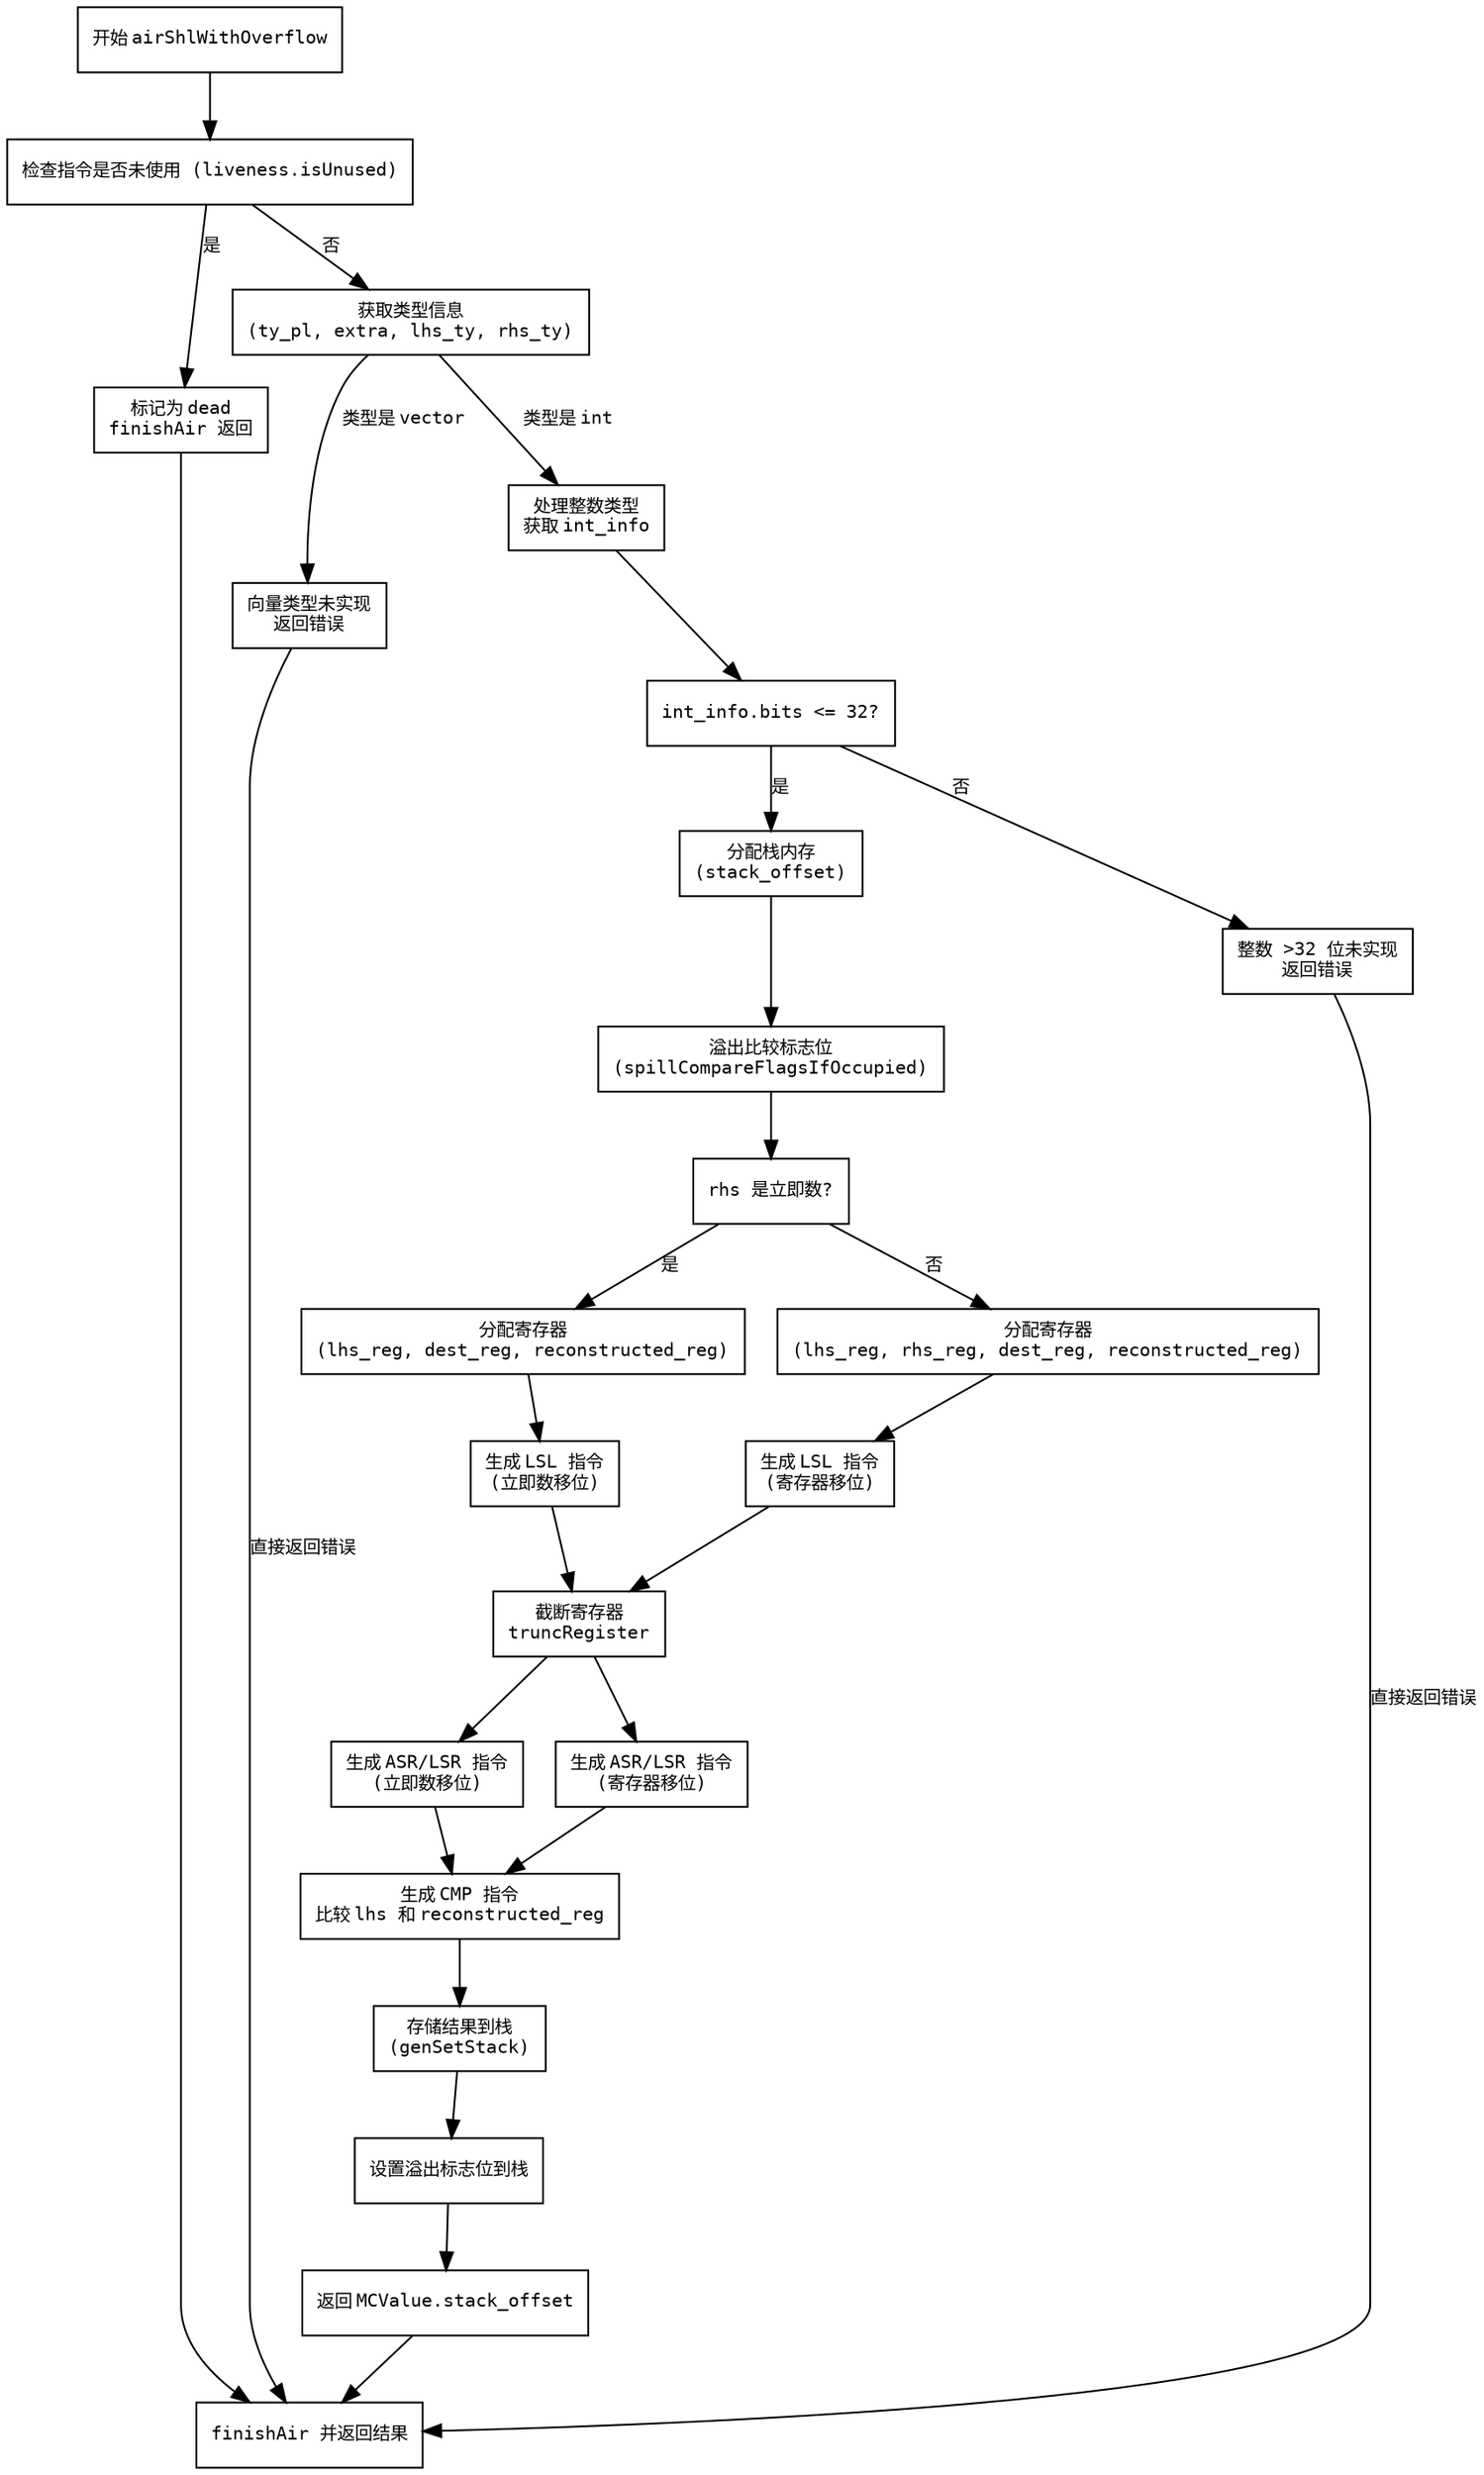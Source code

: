 
digraph flowchart {
    node [shape=rectangle, fontname="Courier", fontsize=10];
    edge [fontname="Courier", fontsize=10];

    start [label="开始 airShlWithOverflow"];
    check_unused [label="检查指令是否未使用 (liveness.isUnused)"];
    return_dead [label="标记为 dead\nfinishAir 返回"];
    get_types [label="获取类型信息\n(ty_pl, extra, lhs_ty, rhs_ty)"];
    handle_vector [label="向量类型未实现\n返回错误"];
    handle_int [label="处理整数类型\n获取 int_info"];
    check_bits [label="int_info.bits <= 32?"];
    alloc_mem [label="分配栈内存\n(stack_offset)"];
    spill_flags [label="溢出比较标志位\n(spillCompareFlagsIfOccupied)"];
    check_rhs_immediate [label="rhs 是立即数?"];
    reg_alloc_imm [label="分配寄存器\n(lhs_reg, dest_reg, reconstructed_reg)"];
    gen_lsl_imm [label="生成 LSL 指令\n(立即数移位)"];
    truncate_reg [label="截断寄存器\ntruncRegister"];
    gen_shr_imm [label="生成 ASR/LSR 指令\n(立即数移位)"];
    reg_alloc_reg [label="分配寄存器\n(lhs_reg, rhs_reg, dest_reg, reconstructed_reg)"];
    gen_lsl_reg [label="生成 LSL 指令\n(寄存器移位)"];
    gen_shr_reg [label="生成 ASR/LSR 指令\n(寄存器移位)"];
    compare [label="生成 CMP 指令\n比较 lhs 和 reconstructed_reg"];
    set_stack [label="存储结果到栈\n(genSetStack)"];
    set_overflow [label="设置溢出标志位到栈"];
    result_stack [label="返回 MCValue.stack_offset"];
    handle_large_int [label="整数 >32 位未实现\n返回错误"];
    end [label="finishAir 并返回结果"];

    start -> check_unused;
    check_unused -> return_dead [label="是"];
    check_unused -> get_types [label="否"];
    get_types -> handle_vector [label="类型是 vector"];
    get_types -> handle_int [label="类型是 int"];
    handle_vector -> end [label="直接返回错误"];
    handle_int -> check_bits;
    check_bits -> handle_large_int [label="否"];
    check_bits -> alloc_mem [label="是"];
    alloc_mem -> spill_flags;
    spill_flags -> check_rhs_immediate;
    check_rhs_immediate -> reg_alloc_imm [label="是"];
    check_rhs_immediate -> reg_alloc_reg [label="否"];
    reg_alloc_imm -> gen_lsl_imm;
    gen_lsl_imm -> truncate_reg;
    truncate_reg -> gen_shr_imm;
    gen_shr_imm -> compare;
    reg_alloc_reg -> gen_lsl_reg;
    gen_lsl_reg -> truncate_reg;
    truncate_reg -> gen_shr_reg;
    gen_shr_reg -> compare;
    compare -> set_stack;
    set_stack -> set_overflow;
    set_overflow -> result_stack;
    result_stack -> end;
    handle_large_int -> end [label="直接返回错误"];
    return_dead -> end;
}
